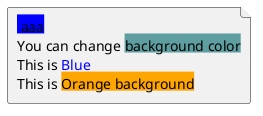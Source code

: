 {
  "sha1": "8pzlzkskp9hxp4o2yy640kowejz6np8",
  "insertion": {
    "when": "2024-08-28T16:43:33.555Z",
    "url": "https://github.com/plantuml/plantuml/issues/1856",
    "user": "plantuml@gmail.com"
  }
}
@startuml
file f [
<back:Blue> aaa
You can change <back:cadetblue>background color</back>
This is <color:blue>Blue</color>
This is <back:orange>Orange background</back>
]
@enduml

